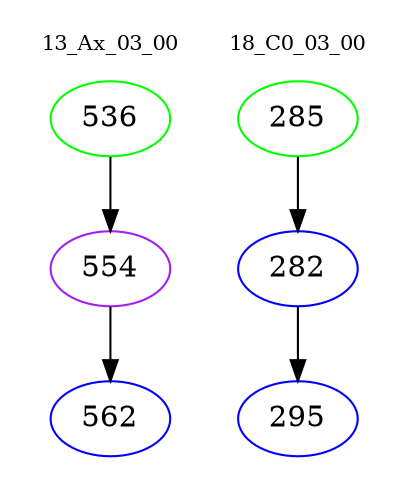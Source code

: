 digraph{
subgraph cluster_0 {
color = white
label = "13_Ax_03_00";
fontsize=10;
T0_536 [label="536", color="green"]
T0_536 -> T0_554 [color="black"]
T0_554 [label="554", color="purple"]
T0_554 -> T0_562 [color="black"]
T0_562 [label="562", color="blue"]
}
subgraph cluster_1 {
color = white
label = "18_C0_03_00";
fontsize=10;
T1_285 [label="285", color="green"]
T1_285 -> T1_282 [color="black"]
T1_282 [label="282", color="blue"]
T1_282 -> T1_295 [color="black"]
T1_295 [label="295", color="blue"]
}
}
